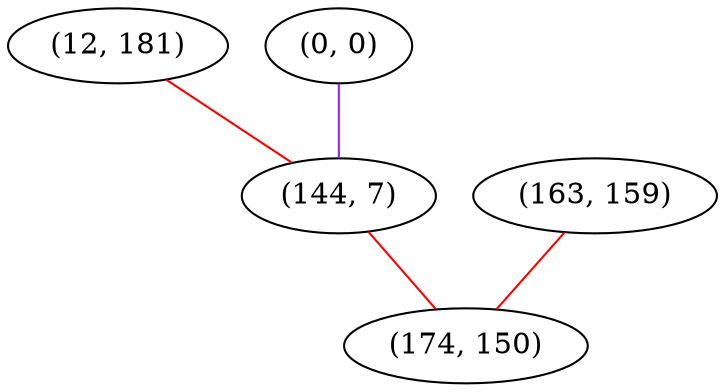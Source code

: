 graph "" {
"(12, 181)";
"(163, 159)";
"(0, 0)";
"(144, 7)";
"(174, 150)";
"(12, 181)" -- "(144, 7)"  [color=red, key=0, weight=1];
"(163, 159)" -- "(174, 150)"  [color=red, key=0, weight=1];
"(0, 0)" -- "(144, 7)"  [color=purple, key=0, weight=4];
"(144, 7)" -- "(174, 150)"  [color=red, key=0, weight=1];
}

